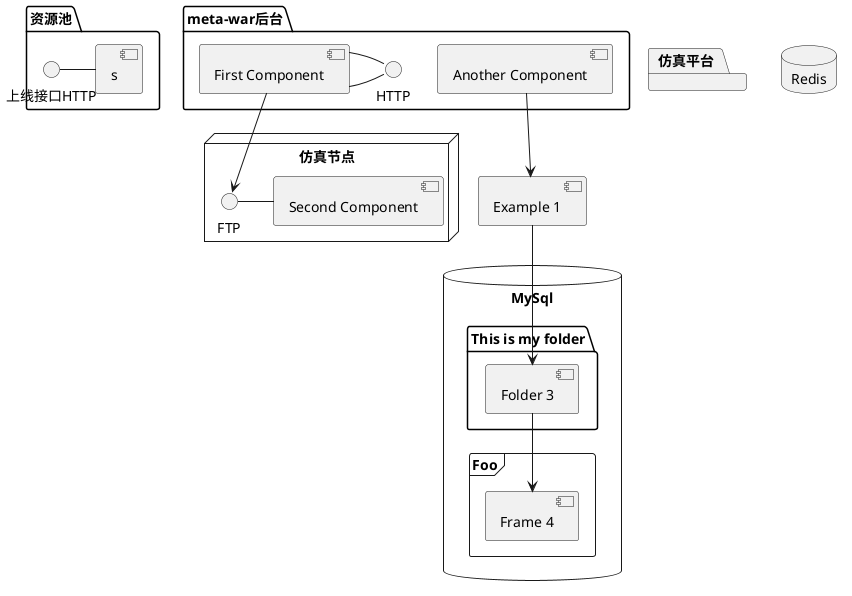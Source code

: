 @startuml
'https://plantuml.com/component-diagram

package "资源池" {
    上线接口HTTP - [s]
}

package "meta-war后台" {
  HTTP - [First Component]
  [Another Component]
}

package "仿真平台" {
  HTTP - [First Component]
  [Another Component]
}

node "仿真节点" {
  FTP - [Second Component]
  [First Component] --> FTP
}

database "MySql" {
  folder "This is my folder" {
    [Folder 3]
  }
  frame "Foo" {
    [Frame 4]
  }
}

database "Redis" {
  folder "This is my folder" {
    [Folder 3]
  }
  frame "Foo" {
    [Frame 4]
  }
}


[Another Component] --> [Example 1]
[Example 1] --> [Folder 3]
[Folder 3] --> [Frame 4]

@enduml